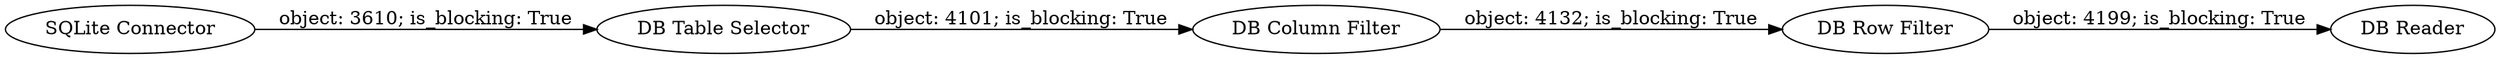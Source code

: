 digraph {
	"2949953069799356795_188" [label="DB Column Filter"]
	"2949953069799356795_193" [label="DB Reader"]
	"2949953069799356795_186" [label="SQLite Connector"]
	"2949953069799356795_189" [label="DB Row Filter"]
	"2949953069799356795_187" [label="DB Table Selector"]
	"2949953069799356795_186" -> "2949953069799356795_187" [label="object: 3610; is_blocking: True"]
	"2949953069799356795_187" -> "2949953069799356795_188" [label="object: 4101; is_blocking: True"]
	"2949953069799356795_188" -> "2949953069799356795_189" [label="object: 4132; is_blocking: True"]
	"2949953069799356795_189" -> "2949953069799356795_193" [label="object: 4199; is_blocking: True"]
	rankdir=LR
}
